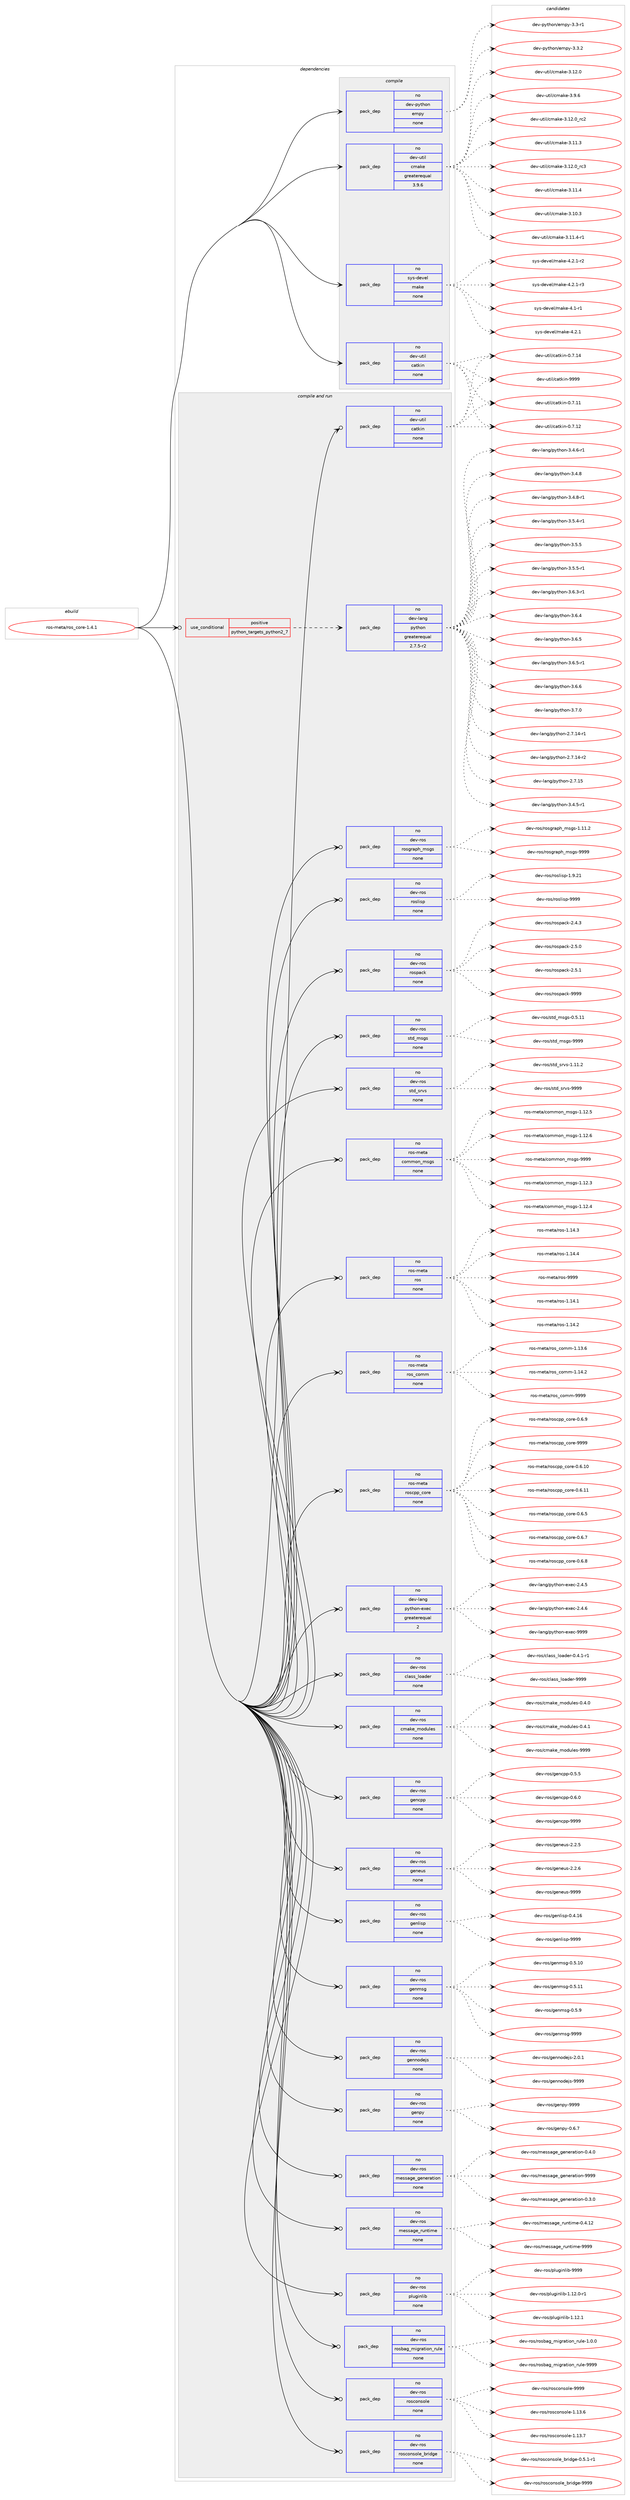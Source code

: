 digraph prolog {

# *************
# Graph options
# *************

newrank=true;
concentrate=true;
compound=true;
graph [rankdir=LR,fontname=Helvetica,fontsize=10,ranksep=1.5];#, ranksep=2.5, nodesep=0.2];
edge  [arrowhead=vee];
node  [fontname=Helvetica,fontsize=10];

# **********
# The ebuild
# **********

subgraph cluster_leftcol {
color=gray;
rank=same;
label=<<i>ebuild</i>>;
id [label="ros-meta/ros_core-1.4.1", color=red, width=4, href="../ros-meta/ros_core-1.4.1.svg"];
}

# ****************
# The dependencies
# ****************

subgraph cluster_midcol {
color=gray;
label=<<i>dependencies</i>>;
subgraph cluster_compile {
fillcolor="#eeeeee";
style=filled;
label=<<i>compile</i>>;
subgraph pack1159 {
dependency1606 [label=<<TABLE BORDER="0" CELLBORDER="1" CELLSPACING="0" CELLPADDING="4" WIDTH="220"><TR><TD ROWSPAN="6" CELLPADDING="30">pack_dep</TD></TR><TR><TD WIDTH="110">no</TD></TR><TR><TD>dev-python</TD></TR><TR><TD>empy</TD></TR><TR><TD>none</TD></TR><TR><TD></TD></TR></TABLE>>, shape=none, color=blue];
}
id:e -> dependency1606:w [weight=20,style="solid",arrowhead="vee"];
subgraph pack1160 {
dependency1607 [label=<<TABLE BORDER="0" CELLBORDER="1" CELLSPACING="0" CELLPADDING="4" WIDTH="220"><TR><TD ROWSPAN="6" CELLPADDING="30">pack_dep</TD></TR><TR><TD WIDTH="110">no</TD></TR><TR><TD>dev-util</TD></TR><TR><TD>catkin</TD></TR><TR><TD>none</TD></TR><TR><TD></TD></TR></TABLE>>, shape=none, color=blue];
}
id:e -> dependency1607:w [weight=20,style="solid",arrowhead="vee"];
subgraph pack1161 {
dependency1608 [label=<<TABLE BORDER="0" CELLBORDER="1" CELLSPACING="0" CELLPADDING="4" WIDTH="220"><TR><TD ROWSPAN="6" CELLPADDING="30">pack_dep</TD></TR><TR><TD WIDTH="110">no</TD></TR><TR><TD>dev-util</TD></TR><TR><TD>cmake</TD></TR><TR><TD>greaterequal</TD></TR><TR><TD>3.9.6</TD></TR></TABLE>>, shape=none, color=blue];
}
id:e -> dependency1608:w [weight=20,style="solid",arrowhead="vee"];
subgraph pack1162 {
dependency1609 [label=<<TABLE BORDER="0" CELLBORDER="1" CELLSPACING="0" CELLPADDING="4" WIDTH="220"><TR><TD ROWSPAN="6" CELLPADDING="30">pack_dep</TD></TR><TR><TD WIDTH="110">no</TD></TR><TR><TD>sys-devel</TD></TR><TR><TD>make</TD></TR><TR><TD>none</TD></TR><TR><TD></TD></TR></TABLE>>, shape=none, color=blue];
}
id:e -> dependency1609:w [weight=20,style="solid",arrowhead="vee"];
}
subgraph cluster_compileandrun {
fillcolor="#eeeeee";
style=filled;
label=<<i>compile and run</i>>;
subgraph cond416 {
dependency1610 [label=<<TABLE BORDER="0" CELLBORDER="1" CELLSPACING="0" CELLPADDING="4"><TR><TD ROWSPAN="3" CELLPADDING="10">use_conditional</TD></TR><TR><TD>positive</TD></TR><TR><TD>python_targets_python2_7</TD></TR></TABLE>>, shape=none, color=red];
subgraph pack1163 {
dependency1611 [label=<<TABLE BORDER="0" CELLBORDER="1" CELLSPACING="0" CELLPADDING="4" WIDTH="220"><TR><TD ROWSPAN="6" CELLPADDING="30">pack_dep</TD></TR><TR><TD WIDTH="110">no</TD></TR><TR><TD>dev-lang</TD></TR><TR><TD>python</TD></TR><TR><TD>greaterequal</TD></TR><TR><TD>2.7.5-r2</TD></TR></TABLE>>, shape=none, color=blue];
}
dependency1610:e -> dependency1611:w [weight=20,style="dashed",arrowhead="vee"];
}
id:e -> dependency1610:w [weight=20,style="solid",arrowhead="odotvee"];
subgraph pack1164 {
dependency1612 [label=<<TABLE BORDER="0" CELLBORDER="1" CELLSPACING="0" CELLPADDING="4" WIDTH="220"><TR><TD ROWSPAN="6" CELLPADDING="30">pack_dep</TD></TR><TR><TD WIDTH="110">no</TD></TR><TR><TD>dev-lang</TD></TR><TR><TD>python-exec</TD></TR><TR><TD>greaterequal</TD></TR><TR><TD>2</TD></TR></TABLE>>, shape=none, color=blue];
}
id:e -> dependency1612:w [weight=20,style="solid",arrowhead="odotvee"];
subgraph pack1165 {
dependency1613 [label=<<TABLE BORDER="0" CELLBORDER="1" CELLSPACING="0" CELLPADDING="4" WIDTH="220"><TR><TD ROWSPAN="6" CELLPADDING="30">pack_dep</TD></TR><TR><TD WIDTH="110">no</TD></TR><TR><TD>dev-ros</TD></TR><TR><TD>class_loader</TD></TR><TR><TD>none</TD></TR><TR><TD></TD></TR></TABLE>>, shape=none, color=blue];
}
id:e -> dependency1613:w [weight=20,style="solid",arrowhead="odotvee"];
subgraph pack1166 {
dependency1614 [label=<<TABLE BORDER="0" CELLBORDER="1" CELLSPACING="0" CELLPADDING="4" WIDTH="220"><TR><TD ROWSPAN="6" CELLPADDING="30">pack_dep</TD></TR><TR><TD WIDTH="110">no</TD></TR><TR><TD>dev-ros</TD></TR><TR><TD>cmake_modules</TD></TR><TR><TD>none</TD></TR><TR><TD></TD></TR></TABLE>>, shape=none, color=blue];
}
id:e -> dependency1614:w [weight=20,style="solid",arrowhead="odotvee"];
subgraph pack1167 {
dependency1615 [label=<<TABLE BORDER="0" CELLBORDER="1" CELLSPACING="0" CELLPADDING="4" WIDTH="220"><TR><TD ROWSPAN="6" CELLPADDING="30">pack_dep</TD></TR><TR><TD WIDTH="110">no</TD></TR><TR><TD>dev-ros</TD></TR><TR><TD>gencpp</TD></TR><TR><TD>none</TD></TR><TR><TD></TD></TR></TABLE>>, shape=none, color=blue];
}
id:e -> dependency1615:w [weight=20,style="solid",arrowhead="odotvee"];
subgraph pack1168 {
dependency1616 [label=<<TABLE BORDER="0" CELLBORDER="1" CELLSPACING="0" CELLPADDING="4" WIDTH="220"><TR><TD ROWSPAN="6" CELLPADDING="30">pack_dep</TD></TR><TR><TD WIDTH="110">no</TD></TR><TR><TD>dev-ros</TD></TR><TR><TD>geneus</TD></TR><TR><TD>none</TD></TR><TR><TD></TD></TR></TABLE>>, shape=none, color=blue];
}
id:e -> dependency1616:w [weight=20,style="solid",arrowhead="odotvee"];
subgraph pack1169 {
dependency1617 [label=<<TABLE BORDER="0" CELLBORDER="1" CELLSPACING="0" CELLPADDING="4" WIDTH="220"><TR><TD ROWSPAN="6" CELLPADDING="30">pack_dep</TD></TR><TR><TD WIDTH="110">no</TD></TR><TR><TD>dev-ros</TD></TR><TR><TD>genlisp</TD></TR><TR><TD>none</TD></TR><TR><TD></TD></TR></TABLE>>, shape=none, color=blue];
}
id:e -> dependency1617:w [weight=20,style="solid",arrowhead="odotvee"];
subgraph pack1170 {
dependency1618 [label=<<TABLE BORDER="0" CELLBORDER="1" CELLSPACING="0" CELLPADDING="4" WIDTH="220"><TR><TD ROWSPAN="6" CELLPADDING="30">pack_dep</TD></TR><TR><TD WIDTH="110">no</TD></TR><TR><TD>dev-ros</TD></TR><TR><TD>genmsg</TD></TR><TR><TD>none</TD></TR><TR><TD></TD></TR></TABLE>>, shape=none, color=blue];
}
id:e -> dependency1618:w [weight=20,style="solid",arrowhead="odotvee"];
subgraph pack1171 {
dependency1619 [label=<<TABLE BORDER="0" CELLBORDER="1" CELLSPACING="0" CELLPADDING="4" WIDTH="220"><TR><TD ROWSPAN="6" CELLPADDING="30">pack_dep</TD></TR><TR><TD WIDTH="110">no</TD></TR><TR><TD>dev-ros</TD></TR><TR><TD>gennodejs</TD></TR><TR><TD>none</TD></TR><TR><TD></TD></TR></TABLE>>, shape=none, color=blue];
}
id:e -> dependency1619:w [weight=20,style="solid",arrowhead="odotvee"];
subgraph pack1172 {
dependency1620 [label=<<TABLE BORDER="0" CELLBORDER="1" CELLSPACING="0" CELLPADDING="4" WIDTH="220"><TR><TD ROWSPAN="6" CELLPADDING="30">pack_dep</TD></TR><TR><TD WIDTH="110">no</TD></TR><TR><TD>dev-ros</TD></TR><TR><TD>genpy</TD></TR><TR><TD>none</TD></TR><TR><TD></TD></TR></TABLE>>, shape=none, color=blue];
}
id:e -> dependency1620:w [weight=20,style="solid",arrowhead="odotvee"];
subgraph pack1173 {
dependency1621 [label=<<TABLE BORDER="0" CELLBORDER="1" CELLSPACING="0" CELLPADDING="4" WIDTH="220"><TR><TD ROWSPAN="6" CELLPADDING="30">pack_dep</TD></TR><TR><TD WIDTH="110">no</TD></TR><TR><TD>dev-ros</TD></TR><TR><TD>message_generation</TD></TR><TR><TD>none</TD></TR><TR><TD></TD></TR></TABLE>>, shape=none, color=blue];
}
id:e -> dependency1621:w [weight=20,style="solid",arrowhead="odotvee"];
subgraph pack1174 {
dependency1622 [label=<<TABLE BORDER="0" CELLBORDER="1" CELLSPACING="0" CELLPADDING="4" WIDTH="220"><TR><TD ROWSPAN="6" CELLPADDING="30">pack_dep</TD></TR><TR><TD WIDTH="110">no</TD></TR><TR><TD>dev-ros</TD></TR><TR><TD>message_runtime</TD></TR><TR><TD>none</TD></TR><TR><TD></TD></TR></TABLE>>, shape=none, color=blue];
}
id:e -> dependency1622:w [weight=20,style="solid",arrowhead="odotvee"];
subgraph pack1175 {
dependency1623 [label=<<TABLE BORDER="0" CELLBORDER="1" CELLSPACING="0" CELLPADDING="4" WIDTH="220"><TR><TD ROWSPAN="6" CELLPADDING="30">pack_dep</TD></TR><TR><TD WIDTH="110">no</TD></TR><TR><TD>dev-ros</TD></TR><TR><TD>pluginlib</TD></TR><TR><TD>none</TD></TR><TR><TD></TD></TR></TABLE>>, shape=none, color=blue];
}
id:e -> dependency1623:w [weight=20,style="solid",arrowhead="odotvee"];
subgraph pack1176 {
dependency1624 [label=<<TABLE BORDER="0" CELLBORDER="1" CELLSPACING="0" CELLPADDING="4" WIDTH="220"><TR><TD ROWSPAN="6" CELLPADDING="30">pack_dep</TD></TR><TR><TD WIDTH="110">no</TD></TR><TR><TD>dev-ros</TD></TR><TR><TD>rosbag_migration_rule</TD></TR><TR><TD>none</TD></TR><TR><TD></TD></TR></TABLE>>, shape=none, color=blue];
}
id:e -> dependency1624:w [weight=20,style="solid",arrowhead="odotvee"];
subgraph pack1177 {
dependency1625 [label=<<TABLE BORDER="0" CELLBORDER="1" CELLSPACING="0" CELLPADDING="4" WIDTH="220"><TR><TD ROWSPAN="6" CELLPADDING="30">pack_dep</TD></TR><TR><TD WIDTH="110">no</TD></TR><TR><TD>dev-ros</TD></TR><TR><TD>rosconsole</TD></TR><TR><TD>none</TD></TR><TR><TD></TD></TR></TABLE>>, shape=none, color=blue];
}
id:e -> dependency1625:w [weight=20,style="solid",arrowhead="odotvee"];
subgraph pack1178 {
dependency1626 [label=<<TABLE BORDER="0" CELLBORDER="1" CELLSPACING="0" CELLPADDING="4" WIDTH="220"><TR><TD ROWSPAN="6" CELLPADDING="30">pack_dep</TD></TR><TR><TD WIDTH="110">no</TD></TR><TR><TD>dev-ros</TD></TR><TR><TD>rosconsole_bridge</TD></TR><TR><TD>none</TD></TR><TR><TD></TD></TR></TABLE>>, shape=none, color=blue];
}
id:e -> dependency1626:w [weight=20,style="solid",arrowhead="odotvee"];
subgraph pack1179 {
dependency1627 [label=<<TABLE BORDER="0" CELLBORDER="1" CELLSPACING="0" CELLPADDING="4" WIDTH="220"><TR><TD ROWSPAN="6" CELLPADDING="30">pack_dep</TD></TR><TR><TD WIDTH="110">no</TD></TR><TR><TD>dev-ros</TD></TR><TR><TD>rosgraph_msgs</TD></TR><TR><TD>none</TD></TR><TR><TD></TD></TR></TABLE>>, shape=none, color=blue];
}
id:e -> dependency1627:w [weight=20,style="solid",arrowhead="odotvee"];
subgraph pack1180 {
dependency1628 [label=<<TABLE BORDER="0" CELLBORDER="1" CELLSPACING="0" CELLPADDING="4" WIDTH="220"><TR><TD ROWSPAN="6" CELLPADDING="30">pack_dep</TD></TR><TR><TD WIDTH="110">no</TD></TR><TR><TD>dev-ros</TD></TR><TR><TD>roslisp</TD></TR><TR><TD>none</TD></TR><TR><TD></TD></TR></TABLE>>, shape=none, color=blue];
}
id:e -> dependency1628:w [weight=20,style="solid",arrowhead="odotvee"];
subgraph pack1181 {
dependency1629 [label=<<TABLE BORDER="0" CELLBORDER="1" CELLSPACING="0" CELLPADDING="4" WIDTH="220"><TR><TD ROWSPAN="6" CELLPADDING="30">pack_dep</TD></TR><TR><TD WIDTH="110">no</TD></TR><TR><TD>dev-ros</TD></TR><TR><TD>rospack</TD></TR><TR><TD>none</TD></TR><TR><TD></TD></TR></TABLE>>, shape=none, color=blue];
}
id:e -> dependency1629:w [weight=20,style="solid",arrowhead="odotvee"];
subgraph pack1182 {
dependency1630 [label=<<TABLE BORDER="0" CELLBORDER="1" CELLSPACING="0" CELLPADDING="4" WIDTH="220"><TR><TD ROWSPAN="6" CELLPADDING="30">pack_dep</TD></TR><TR><TD WIDTH="110">no</TD></TR><TR><TD>dev-ros</TD></TR><TR><TD>std_msgs</TD></TR><TR><TD>none</TD></TR><TR><TD></TD></TR></TABLE>>, shape=none, color=blue];
}
id:e -> dependency1630:w [weight=20,style="solid",arrowhead="odotvee"];
subgraph pack1183 {
dependency1631 [label=<<TABLE BORDER="0" CELLBORDER="1" CELLSPACING="0" CELLPADDING="4" WIDTH="220"><TR><TD ROWSPAN="6" CELLPADDING="30">pack_dep</TD></TR><TR><TD WIDTH="110">no</TD></TR><TR><TD>dev-ros</TD></TR><TR><TD>std_srvs</TD></TR><TR><TD>none</TD></TR><TR><TD></TD></TR></TABLE>>, shape=none, color=blue];
}
id:e -> dependency1631:w [weight=20,style="solid",arrowhead="odotvee"];
subgraph pack1184 {
dependency1632 [label=<<TABLE BORDER="0" CELLBORDER="1" CELLSPACING="0" CELLPADDING="4" WIDTH="220"><TR><TD ROWSPAN="6" CELLPADDING="30">pack_dep</TD></TR><TR><TD WIDTH="110">no</TD></TR><TR><TD>dev-util</TD></TR><TR><TD>catkin</TD></TR><TR><TD>none</TD></TR><TR><TD></TD></TR></TABLE>>, shape=none, color=blue];
}
id:e -> dependency1632:w [weight=20,style="solid",arrowhead="odotvee"];
subgraph pack1185 {
dependency1633 [label=<<TABLE BORDER="0" CELLBORDER="1" CELLSPACING="0" CELLPADDING="4" WIDTH="220"><TR><TD ROWSPAN="6" CELLPADDING="30">pack_dep</TD></TR><TR><TD WIDTH="110">no</TD></TR><TR><TD>ros-meta</TD></TR><TR><TD>common_msgs</TD></TR><TR><TD>none</TD></TR><TR><TD></TD></TR></TABLE>>, shape=none, color=blue];
}
id:e -> dependency1633:w [weight=20,style="solid",arrowhead="odotvee"];
subgraph pack1186 {
dependency1634 [label=<<TABLE BORDER="0" CELLBORDER="1" CELLSPACING="0" CELLPADDING="4" WIDTH="220"><TR><TD ROWSPAN="6" CELLPADDING="30">pack_dep</TD></TR><TR><TD WIDTH="110">no</TD></TR><TR><TD>ros-meta</TD></TR><TR><TD>ros</TD></TR><TR><TD>none</TD></TR><TR><TD></TD></TR></TABLE>>, shape=none, color=blue];
}
id:e -> dependency1634:w [weight=20,style="solid",arrowhead="odotvee"];
subgraph pack1187 {
dependency1635 [label=<<TABLE BORDER="0" CELLBORDER="1" CELLSPACING="0" CELLPADDING="4" WIDTH="220"><TR><TD ROWSPAN="6" CELLPADDING="30">pack_dep</TD></TR><TR><TD WIDTH="110">no</TD></TR><TR><TD>ros-meta</TD></TR><TR><TD>ros_comm</TD></TR><TR><TD>none</TD></TR><TR><TD></TD></TR></TABLE>>, shape=none, color=blue];
}
id:e -> dependency1635:w [weight=20,style="solid",arrowhead="odotvee"];
subgraph pack1188 {
dependency1636 [label=<<TABLE BORDER="0" CELLBORDER="1" CELLSPACING="0" CELLPADDING="4" WIDTH="220"><TR><TD ROWSPAN="6" CELLPADDING="30">pack_dep</TD></TR><TR><TD WIDTH="110">no</TD></TR><TR><TD>ros-meta</TD></TR><TR><TD>roscpp_core</TD></TR><TR><TD>none</TD></TR><TR><TD></TD></TR></TABLE>>, shape=none, color=blue];
}
id:e -> dependency1636:w [weight=20,style="solid",arrowhead="odotvee"];
}
subgraph cluster_run {
fillcolor="#eeeeee";
style=filled;
label=<<i>run</i>>;
}
}

# **************
# The candidates
# **************

subgraph cluster_choices {
rank=same;
color=gray;
label=<<i>candidates</i>>;

subgraph choice1159 {
color=black;
nodesep=1;
choice1001011184511212111610411111047101109112121455146514511449 [label="dev-python/empy-3.3-r1", color=red, width=4,href="../dev-python/empy-3.3-r1.svg"];
choice1001011184511212111610411111047101109112121455146514650 [label="dev-python/empy-3.3.2", color=red, width=4,href="../dev-python/empy-3.3.2.svg"];
dependency1606:e -> choice1001011184511212111610411111047101109112121455146514511449:w [style=dotted,weight="100"];
dependency1606:e -> choice1001011184511212111610411111047101109112121455146514650:w [style=dotted,weight="100"];
}
subgraph choice1160 {
color=black;
nodesep=1;
choice1001011184511711610510847999711610710511045484655464949 [label="dev-util/catkin-0.7.11", color=red, width=4,href="../dev-util/catkin-0.7.11.svg"];
choice1001011184511711610510847999711610710511045484655464950 [label="dev-util/catkin-0.7.12", color=red, width=4,href="../dev-util/catkin-0.7.12.svg"];
choice1001011184511711610510847999711610710511045484655464952 [label="dev-util/catkin-0.7.14", color=red, width=4,href="../dev-util/catkin-0.7.14.svg"];
choice100101118451171161051084799971161071051104557575757 [label="dev-util/catkin-9999", color=red, width=4,href="../dev-util/catkin-9999.svg"];
dependency1607:e -> choice1001011184511711610510847999711610710511045484655464949:w [style=dotted,weight="100"];
dependency1607:e -> choice1001011184511711610510847999711610710511045484655464950:w [style=dotted,weight="100"];
dependency1607:e -> choice1001011184511711610510847999711610710511045484655464952:w [style=dotted,weight="100"];
dependency1607:e -> choice100101118451171161051084799971161071051104557575757:w [style=dotted,weight="100"];
}
subgraph choice1161 {
color=black;
nodesep=1;
choice1001011184511711610510847991099710710145514649504648951149950 [label="dev-util/cmake-3.12.0_rc2", color=red, width=4,href="../dev-util/cmake-3.12.0_rc2.svg"];
choice1001011184511711610510847991099710710145514649494651 [label="dev-util/cmake-3.11.3", color=red, width=4,href="../dev-util/cmake-3.11.3.svg"];
choice1001011184511711610510847991099710710145514649504648951149951 [label="dev-util/cmake-3.12.0_rc3", color=red, width=4,href="../dev-util/cmake-3.12.0_rc3.svg"];
choice1001011184511711610510847991099710710145514649494652 [label="dev-util/cmake-3.11.4", color=red, width=4,href="../dev-util/cmake-3.11.4.svg"];
choice1001011184511711610510847991099710710145514649484651 [label="dev-util/cmake-3.10.3", color=red, width=4,href="../dev-util/cmake-3.10.3.svg"];
choice10010111845117116105108479910997107101455146494946524511449 [label="dev-util/cmake-3.11.4-r1", color=red, width=4,href="../dev-util/cmake-3.11.4-r1.svg"];
choice1001011184511711610510847991099710710145514649504648 [label="dev-util/cmake-3.12.0", color=red, width=4,href="../dev-util/cmake-3.12.0.svg"];
choice10010111845117116105108479910997107101455146574654 [label="dev-util/cmake-3.9.6", color=red, width=4,href="../dev-util/cmake-3.9.6.svg"];
dependency1608:e -> choice1001011184511711610510847991099710710145514649504648951149950:w [style=dotted,weight="100"];
dependency1608:e -> choice1001011184511711610510847991099710710145514649494651:w [style=dotted,weight="100"];
dependency1608:e -> choice1001011184511711610510847991099710710145514649504648951149951:w [style=dotted,weight="100"];
dependency1608:e -> choice1001011184511711610510847991099710710145514649494652:w [style=dotted,weight="100"];
dependency1608:e -> choice1001011184511711610510847991099710710145514649484651:w [style=dotted,weight="100"];
dependency1608:e -> choice10010111845117116105108479910997107101455146494946524511449:w [style=dotted,weight="100"];
dependency1608:e -> choice1001011184511711610510847991099710710145514649504648:w [style=dotted,weight="100"];
dependency1608:e -> choice10010111845117116105108479910997107101455146574654:w [style=dotted,weight="100"];
}
subgraph choice1162 {
color=black;
nodesep=1;
choice115121115451001011181011084710997107101455246494511449 [label="sys-devel/make-4.1-r1", color=red, width=4,href="../sys-devel/make-4.1-r1.svg"];
choice115121115451001011181011084710997107101455246504649 [label="sys-devel/make-4.2.1", color=red, width=4,href="../sys-devel/make-4.2.1.svg"];
choice1151211154510010111810110847109971071014552465046494511450 [label="sys-devel/make-4.2.1-r2", color=red, width=4,href="../sys-devel/make-4.2.1-r2.svg"];
choice1151211154510010111810110847109971071014552465046494511451 [label="sys-devel/make-4.2.1-r3", color=red, width=4,href="../sys-devel/make-4.2.1-r3.svg"];
dependency1609:e -> choice115121115451001011181011084710997107101455246494511449:w [style=dotted,weight="100"];
dependency1609:e -> choice115121115451001011181011084710997107101455246504649:w [style=dotted,weight="100"];
dependency1609:e -> choice1151211154510010111810110847109971071014552465046494511450:w [style=dotted,weight="100"];
dependency1609:e -> choice1151211154510010111810110847109971071014552465046494511451:w [style=dotted,weight="100"];
}
subgraph choice1163 {
color=black;
nodesep=1;
choice100101118451089711010347112121116104111110455046554649524511449 [label="dev-lang/python-2.7.14-r1", color=red, width=4,href="../dev-lang/python-2.7.14-r1.svg"];
choice100101118451089711010347112121116104111110455046554649524511450 [label="dev-lang/python-2.7.14-r2", color=red, width=4,href="../dev-lang/python-2.7.14-r2.svg"];
choice10010111845108971101034711212111610411111045504655464953 [label="dev-lang/python-2.7.15", color=red, width=4,href="../dev-lang/python-2.7.15.svg"];
choice1001011184510897110103471121211161041111104551465246534511449 [label="dev-lang/python-3.4.5-r1", color=red, width=4,href="../dev-lang/python-3.4.5-r1.svg"];
choice1001011184510897110103471121211161041111104551465246544511449 [label="dev-lang/python-3.4.6-r1", color=red, width=4,href="../dev-lang/python-3.4.6-r1.svg"];
choice100101118451089711010347112121116104111110455146524656 [label="dev-lang/python-3.4.8", color=red, width=4,href="../dev-lang/python-3.4.8.svg"];
choice1001011184510897110103471121211161041111104551465246564511449 [label="dev-lang/python-3.4.8-r1", color=red, width=4,href="../dev-lang/python-3.4.8-r1.svg"];
choice1001011184510897110103471121211161041111104551465346524511449 [label="dev-lang/python-3.5.4-r1", color=red, width=4,href="../dev-lang/python-3.5.4-r1.svg"];
choice100101118451089711010347112121116104111110455146534653 [label="dev-lang/python-3.5.5", color=red, width=4,href="../dev-lang/python-3.5.5.svg"];
choice1001011184510897110103471121211161041111104551465346534511449 [label="dev-lang/python-3.5.5-r1", color=red, width=4,href="../dev-lang/python-3.5.5-r1.svg"];
choice1001011184510897110103471121211161041111104551465446514511449 [label="dev-lang/python-3.6.3-r1", color=red, width=4,href="../dev-lang/python-3.6.3-r1.svg"];
choice100101118451089711010347112121116104111110455146544652 [label="dev-lang/python-3.6.4", color=red, width=4,href="../dev-lang/python-3.6.4.svg"];
choice100101118451089711010347112121116104111110455146544653 [label="dev-lang/python-3.6.5", color=red, width=4,href="../dev-lang/python-3.6.5.svg"];
choice1001011184510897110103471121211161041111104551465446534511449 [label="dev-lang/python-3.6.5-r1", color=red, width=4,href="../dev-lang/python-3.6.5-r1.svg"];
choice100101118451089711010347112121116104111110455146544654 [label="dev-lang/python-3.6.6", color=red, width=4,href="../dev-lang/python-3.6.6.svg"];
choice100101118451089711010347112121116104111110455146554648 [label="dev-lang/python-3.7.0", color=red, width=4,href="../dev-lang/python-3.7.0.svg"];
dependency1611:e -> choice100101118451089711010347112121116104111110455046554649524511449:w [style=dotted,weight="100"];
dependency1611:e -> choice100101118451089711010347112121116104111110455046554649524511450:w [style=dotted,weight="100"];
dependency1611:e -> choice10010111845108971101034711212111610411111045504655464953:w [style=dotted,weight="100"];
dependency1611:e -> choice1001011184510897110103471121211161041111104551465246534511449:w [style=dotted,weight="100"];
dependency1611:e -> choice1001011184510897110103471121211161041111104551465246544511449:w [style=dotted,weight="100"];
dependency1611:e -> choice100101118451089711010347112121116104111110455146524656:w [style=dotted,weight="100"];
dependency1611:e -> choice1001011184510897110103471121211161041111104551465246564511449:w [style=dotted,weight="100"];
dependency1611:e -> choice1001011184510897110103471121211161041111104551465346524511449:w [style=dotted,weight="100"];
dependency1611:e -> choice100101118451089711010347112121116104111110455146534653:w [style=dotted,weight="100"];
dependency1611:e -> choice1001011184510897110103471121211161041111104551465346534511449:w [style=dotted,weight="100"];
dependency1611:e -> choice1001011184510897110103471121211161041111104551465446514511449:w [style=dotted,weight="100"];
dependency1611:e -> choice100101118451089711010347112121116104111110455146544652:w [style=dotted,weight="100"];
dependency1611:e -> choice100101118451089711010347112121116104111110455146544653:w [style=dotted,weight="100"];
dependency1611:e -> choice1001011184510897110103471121211161041111104551465446534511449:w [style=dotted,weight="100"];
dependency1611:e -> choice100101118451089711010347112121116104111110455146544654:w [style=dotted,weight="100"];
dependency1611:e -> choice100101118451089711010347112121116104111110455146554648:w [style=dotted,weight="100"];
}
subgraph choice1164 {
color=black;
nodesep=1;
choice1001011184510897110103471121211161041111104510112010199455046524653 [label="dev-lang/python-exec-2.4.5", color=red, width=4,href="../dev-lang/python-exec-2.4.5.svg"];
choice1001011184510897110103471121211161041111104510112010199455046524654 [label="dev-lang/python-exec-2.4.6", color=red, width=4,href="../dev-lang/python-exec-2.4.6.svg"];
choice10010111845108971101034711212111610411111045101120101994557575757 [label="dev-lang/python-exec-9999", color=red, width=4,href="../dev-lang/python-exec-9999.svg"];
dependency1612:e -> choice1001011184510897110103471121211161041111104510112010199455046524653:w [style=dotted,weight="100"];
dependency1612:e -> choice1001011184510897110103471121211161041111104510112010199455046524654:w [style=dotted,weight="100"];
dependency1612:e -> choice10010111845108971101034711212111610411111045101120101994557575757:w [style=dotted,weight="100"];
}
subgraph choice1165 {
color=black;
nodesep=1;
choice1001011184511411111547991089711511595108111971001011144548465246494511449 [label="dev-ros/class_loader-0.4.1-r1", color=red, width=4,href="../dev-ros/class_loader-0.4.1-r1.svg"];
choice1001011184511411111547991089711511595108111971001011144557575757 [label="dev-ros/class_loader-9999", color=red, width=4,href="../dev-ros/class_loader-9999.svg"];
dependency1613:e -> choice1001011184511411111547991089711511595108111971001011144548465246494511449:w [style=dotted,weight="100"];
dependency1613:e -> choice1001011184511411111547991089711511595108111971001011144557575757:w [style=dotted,weight="100"];
}
subgraph choice1166 {
color=black;
nodesep=1;
choice1001011184511411111547991099710710195109111100117108101115454846524648 [label="dev-ros/cmake_modules-0.4.0", color=red, width=4,href="../dev-ros/cmake_modules-0.4.0.svg"];
choice1001011184511411111547991099710710195109111100117108101115454846524649 [label="dev-ros/cmake_modules-0.4.1", color=red, width=4,href="../dev-ros/cmake_modules-0.4.1.svg"];
choice10010111845114111115479910997107101951091111001171081011154557575757 [label="dev-ros/cmake_modules-9999", color=red, width=4,href="../dev-ros/cmake_modules-9999.svg"];
dependency1614:e -> choice1001011184511411111547991099710710195109111100117108101115454846524648:w [style=dotted,weight="100"];
dependency1614:e -> choice1001011184511411111547991099710710195109111100117108101115454846524649:w [style=dotted,weight="100"];
dependency1614:e -> choice10010111845114111115479910997107101951091111001171081011154557575757:w [style=dotted,weight="100"];
}
subgraph choice1167 {
color=black;
nodesep=1;
choice100101118451141111154710310111099112112454846534653 [label="dev-ros/gencpp-0.5.5", color=red, width=4,href="../dev-ros/gencpp-0.5.5.svg"];
choice100101118451141111154710310111099112112454846544648 [label="dev-ros/gencpp-0.6.0", color=red, width=4,href="../dev-ros/gencpp-0.6.0.svg"];
choice1001011184511411111547103101110991121124557575757 [label="dev-ros/gencpp-9999", color=red, width=4,href="../dev-ros/gencpp-9999.svg"];
dependency1615:e -> choice100101118451141111154710310111099112112454846534653:w [style=dotted,weight="100"];
dependency1615:e -> choice100101118451141111154710310111099112112454846544648:w [style=dotted,weight="100"];
dependency1615:e -> choice1001011184511411111547103101110991121124557575757:w [style=dotted,weight="100"];
}
subgraph choice1168 {
color=black;
nodesep=1;
choice1001011184511411111547103101110101117115455046504653 [label="dev-ros/geneus-2.2.5", color=red, width=4,href="../dev-ros/geneus-2.2.5.svg"];
choice1001011184511411111547103101110101117115455046504654 [label="dev-ros/geneus-2.2.6", color=red, width=4,href="../dev-ros/geneus-2.2.6.svg"];
choice10010111845114111115471031011101011171154557575757 [label="dev-ros/geneus-9999", color=red, width=4,href="../dev-ros/geneus-9999.svg"];
dependency1616:e -> choice1001011184511411111547103101110101117115455046504653:w [style=dotted,weight="100"];
dependency1616:e -> choice1001011184511411111547103101110101117115455046504654:w [style=dotted,weight="100"];
dependency1616:e -> choice10010111845114111115471031011101011171154557575757:w [style=dotted,weight="100"];
}
subgraph choice1169 {
color=black;
nodesep=1;
choice100101118451141111154710310111010810511511245484652464954 [label="dev-ros/genlisp-0.4.16", color=red, width=4,href="../dev-ros/genlisp-0.4.16.svg"];
choice10010111845114111115471031011101081051151124557575757 [label="dev-ros/genlisp-9999", color=red, width=4,href="../dev-ros/genlisp-9999.svg"];
dependency1617:e -> choice100101118451141111154710310111010810511511245484652464954:w [style=dotted,weight="100"];
dependency1617:e -> choice10010111845114111115471031011101081051151124557575757:w [style=dotted,weight="100"];
}
subgraph choice1170 {
color=black;
nodesep=1;
choice100101118451141111154710310111010911510345484653464948 [label="dev-ros/genmsg-0.5.10", color=red, width=4,href="../dev-ros/genmsg-0.5.10.svg"];
choice100101118451141111154710310111010911510345484653464949 [label="dev-ros/genmsg-0.5.11", color=red, width=4,href="../dev-ros/genmsg-0.5.11.svg"];
choice1001011184511411111547103101110109115103454846534657 [label="dev-ros/genmsg-0.5.9", color=red, width=4,href="../dev-ros/genmsg-0.5.9.svg"];
choice10010111845114111115471031011101091151034557575757 [label="dev-ros/genmsg-9999", color=red, width=4,href="../dev-ros/genmsg-9999.svg"];
dependency1618:e -> choice100101118451141111154710310111010911510345484653464948:w [style=dotted,weight="100"];
dependency1618:e -> choice100101118451141111154710310111010911510345484653464949:w [style=dotted,weight="100"];
dependency1618:e -> choice1001011184511411111547103101110109115103454846534657:w [style=dotted,weight="100"];
dependency1618:e -> choice10010111845114111115471031011101091151034557575757:w [style=dotted,weight="100"];
}
subgraph choice1171 {
color=black;
nodesep=1;
choice1001011184511411111547103101110110111100101106115455046484649 [label="dev-ros/gennodejs-2.0.1", color=red, width=4,href="../dev-ros/gennodejs-2.0.1.svg"];
choice10010111845114111115471031011101101111001011061154557575757 [label="dev-ros/gennodejs-9999", color=red, width=4,href="../dev-ros/gennodejs-9999.svg"];
dependency1619:e -> choice1001011184511411111547103101110110111100101106115455046484649:w [style=dotted,weight="100"];
dependency1619:e -> choice10010111845114111115471031011101101111001011061154557575757:w [style=dotted,weight="100"];
}
subgraph choice1172 {
color=black;
nodesep=1;
choice1001011184511411111547103101110112121454846544655 [label="dev-ros/genpy-0.6.7", color=red, width=4,href="../dev-ros/genpy-0.6.7.svg"];
choice10010111845114111115471031011101121214557575757 [label="dev-ros/genpy-9999", color=red, width=4,href="../dev-ros/genpy-9999.svg"];
dependency1620:e -> choice1001011184511411111547103101110112121454846544655:w [style=dotted,weight="100"];
dependency1620:e -> choice10010111845114111115471031011101121214557575757:w [style=dotted,weight="100"];
}
subgraph choice1173 {
color=black;
nodesep=1;
choice1001011184511411111547109101115115971031019510310111010111497116105111110454846514648 [label="dev-ros/message_generation-0.3.0", color=red, width=4,href="../dev-ros/message_generation-0.3.0.svg"];
choice1001011184511411111547109101115115971031019510310111010111497116105111110454846524648 [label="dev-ros/message_generation-0.4.0", color=red, width=4,href="../dev-ros/message_generation-0.4.0.svg"];
choice10010111845114111115471091011151159710310195103101110101114971161051111104557575757 [label="dev-ros/message_generation-9999", color=red, width=4,href="../dev-ros/message_generation-9999.svg"];
dependency1621:e -> choice1001011184511411111547109101115115971031019510310111010111497116105111110454846514648:w [style=dotted,weight="100"];
dependency1621:e -> choice1001011184511411111547109101115115971031019510310111010111497116105111110454846524648:w [style=dotted,weight="100"];
dependency1621:e -> choice10010111845114111115471091011151159710310195103101110101114971161051111104557575757:w [style=dotted,weight="100"];
}
subgraph choice1174 {
color=black;
nodesep=1;
choice1001011184511411111547109101115115971031019511411711011610510910145484652464950 [label="dev-ros/message_runtime-0.4.12", color=red, width=4,href="../dev-ros/message_runtime-0.4.12.svg"];
choice100101118451141111154710910111511597103101951141171101161051091014557575757 [label="dev-ros/message_runtime-9999", color=red, width=4,href="../dev-ros/message_runtime-9999.svg"];
dependency1622:e -> choice1001011184511411111547109101115115971031019511411711011610510910145484652464950:w [style=dotted,weight="100"];
dependency1622:e -> choice100101118451141111154710910111511597103101951141171101161051091014557575757:w [style=dotted,weight="100"];
}
subgraph choice1175 {
color=black;
nodesep=1;
choice100101118451141111154711210811710310511010810598454946495046484511449 [label="dev-ros/pluginlib-1.12.0-r1", color=red, width=4,href="../dev-ros/pluginlib-1.12.0-r1.svg"];
choice10010111845114111115471121081171031051101081059845494649504649 [label="dev-ros/pluginlib-1.12.1", color=red, width=4,href="../dev-ros/pluginlib-1.12.1.svg"];
choice1001011184511411111547112108117103105110108105984557575757 [label="dev-ros/pluginlib-9999", color=red, width=4,href="../dev-ros/pluginlib-9999.svg"];
dependency1623:e -> choice100101118451141111154711210811710310511010810598454946495046484511449:w [style=dotted,weight="100"];
dependency1623:e -> choice10010111845114111115471121081171031051101081059845494649504649:w [style=dotted,weight="100"];
dependency1623:e -> choice1001011184511411111547112108117103105110108105984557575757:w [style=dotted,weight="100"];
}
subgraph choice1176 {
color=black;
nodesep=1;
choice10010111845114111115471141111159897103951091051031149711610511111095114117108101454946484648 [label="dev-ros/rosbag_migration_rule-1.0.0", color=red, width=4,href="../dev-ros/rosbag_migration_rule-1.0.0.svg"];
choice100101118451141111154711411111598971039510910510311497116105111110951141171081014557575757 [label="dev-ros/rosbag_migration_rule-9999", color=red, width=4,href="../dev-ros/rosbag_migration_rule-9999.svg"];
dependency1624:e -> choice10010111845114111115471141111159897103951091051031149711610511111095114117108101454946484648:w [style=dotted,weight="100"];
dependency1624:e -> choice100101118451141111154711411111598971039510910510311497116105111110951141171081014557575757:w [style=dotted,weight="100"];
}
subgraph choice1177 {
color=black;
nodesep=1;
choice10010111845114111115471141111159911111011511110810145494649514654 [label="dev-ros/rosconsole-1.13.6", color=red, width=4,href="../dev-ros/rosconsole-1.13.6.svg"];
choice10010111845114111115471141111159911111011511110810145494649514655 [label="dev-ros/rosconsole-1.13.7", color=red, width=4,href="../dev-ros/rosconsole-1.13.7.svg"];
choice1001011184511411111547114111115991111101151111081014557575757 [label="dev-ros/rosconsole-9999", color=red, width=4,href="../dev-ros/rosconsole-9999.svg"];
dependency1625:e -> choice10010111845114111115471141111159911111011511110810145494649514654:w [style=dotted,weight="100"];
dependency1625:e -> choice10010111845114111115471141111159911111011511110810145494649514655:w [style=dotted,weight="100"];
dependency1625:e -> choice1001011184511411111547114111115991111101151111081014557575757:w [style=dotted,weight="100"];
}
subgraph choice1178 {
color=black;
nodesep=1;
choice10010111845114111115471141111159911111011511110810195981141051001031014548465346494511449 [label="dev-ros/rosconsole_bridge-0.5.1-r1", color=red, width=4,href="../dev-ros/rosconsole_bridge-0.5.1-r1.svg"];
choice10010111845114111115471141111159911111011511110810195981141051001031014557575757 [label="dev-ros/rosconsole_bridge-9999", color=red, width=4,href="../dev-ros/rosconsole_bridge-9999.svg"];
dependency1626:e -> choice10010111845114111115471141111159911111011511110810195981141051001031014548465346494511449:w [style=dotted,weight="100"];
dependency1626:e -> choice10010111845114111115471141111159911111011511110810195981141051001031014557575757:w [style=dotted,weight="100"];
}
subgraph choice1179 {
color=black;
nodesep=1;
choice1001011184511411111547114111115103114971121049510911510311545494649494650 [label="dev-ros/rosgraph_msgs-1.11.2", color=red, width=4,href="../dev-ros/rosgraph_msgs-1.11.2.svg"];
choice100101118451141111154711411111510311497112104951091151031154557575757 [label="dev-ros/rosgraph_msgs-9999", color=red, width=4,href="../dev-ros/rosgraph_msgs-9999.svg"];
dependency1627:e -> choice1001011184511411111547114111115103114971121049510911510311545494649494650:w [style=dotted,weight="100"];
dependency1627:e -> choice100101118451141111154711411111510311497112104951091151031154557575757:w [style=dotted,weight="100"];
}
subgraph choice1180 {
color=black;
nodesep=1;
choice100101118451141111154711411111510810511511245494657465049 [label="dev-ros/roslisp-1.9.21", color=red, width=4,href="../dev-ros/roslisp-1.9.21.svg"];
choice10010111845114111115471141111151081051151124557575757 [label="dev-ros/roslisp-9999", color=red, width=4,href="../dev-ros/roslisp-9999.svg"];
dependency1628:e -> choice100101118451141111154711411111510810511511245494657465049:w [style=dotted,weight="100"];
dependency1628:e -> choice10010111845114111115471141111151081051151124557575757:w [style=dotted,weight="100"];
}
subgraph choice1181 {
color=black;
nodesep=1;
choice10010111845114111115471141111151129799107455046524651 [label="dev-ros/rospack-2.4.3", color=red, width=4,href="../dev-ros/rospack-2.4.3.svg"];
choice10010111845114111115471141111151129799107455046534648 [label="dev-ros/rospack-2.5.0", color=red, width=4,href="../dev-ros/rospack-2.5.0.svg"];
choice10010111845114111115471141111151129799107455046534649 [label="dev-ros/rospack-2.5.1", color=red, width=4,href="../dev-ros/rospack-2.5.1.svg"];
choice100101118451141111154711411111511297991074557575757 [label="dev-ros/rospack-9999", color=red, width=4,href="../dev-ros/rospack-9999.svg"];
dependency1629:e -> choice10010111845114111115471141111151129799107455046524651:w [style=dotted,weight="100"];
dependency1629:e -> choice10010111845114111115471141111151129799107455046534648:w [style=dotted,weight="100"];
dependency1629:e -> choice10010111845114111115471141111151129799107455046534649:w [style=dotted,weight="100"];
dependency1629:e -> choice100101118451141111154711411111511297991074557575757:w [style=dotted,weight="100"];
}
subgraph choice1182 {
color=black;
nodesep=1;
choice10010111845114111115471151161009510911510311545484653464949 [label="dev-ros/std_msgs-0.5.11", color=red, width=4,href="../dev-ros/std_msgs-0.5.11.svg"];
choice1001011184511411111547115116100951091151031154557575757 [label="dev-ros/std_msgs-9999", color=red, width=4,href="../dev-ros/std_msgs-9999.svg"];
dependency1630:e -> choice10010111845114111115471151161009510911510311545484653464949:w [style=dotted,weight="100"];
dependency1630:e -> choice1001011184511411111547115116100951091151031154557575757:w [style=dotted,weight="100"];
}
subgraph choice1183 {
color=black;
nodesep=1;
choice10010111845114111115471151161009511511411811545494649494650 [label="dev-ros/std_srvs-1.11.2", color=red, width=4,href="../dev-ros/std_srvs-1.11.2.svg"];
choice1001011184511411111547115116100951151141181154557575757 [label="dev-ros/std_srvs-9999", color=red, width=4,href="../dev-ros/std_srvs-9999.svg"];
dependency1631:e -> choice10010111845114111115471151161009511511411811545494649494650:w [style=dotted,weight="100"];
dependency1631:e -> choice1001011184511411111547115116100951151141181154557575757:w [style=dotted,weight="100"];
}
subgraph choice1184 {
color=black;
nodesep=1;
choice1001011184511711610510847999711610710511045484655464949 [label="dev-util/catkin-0.7.11", color=red, width=4,href="../dev-util/catkin-0.7.11.svg"];
choice1001011184511711610510847999711610710511045484655464950 [label="dev-util/catkin-0.7.12", color=red, width=4,href="../dev-util/catkin-0.7.12.svg"];
choice1001011184511711610510847999711610710511045484655464952 [label="dev-util/catkin-0.7.14", color=red, width=4,href="../dev-util/catkin-0.7.14.svg"];
choice100101118451171161051084799971161071051104557575757 [label="dev-util/catkin-9999", color=red, width=4,href="../dev-util/catkin-9999.svg"];
dependency1632:e -> choice1001011184511711610510847999711610710511045484655464949:w [style=dotted,weight="100"];
dependency1632:e -> choice1001011184511711610510847999711610710511045484655464950:w [style=dotted,weight="100"];
dependency1632:e -> choice1001011184511711610510847999711610710511045484655464952:w [style=dotted,weight="100"];
dependency1632:e -> choice100101118451171161051084799971161071051104557575757:w [style=dotted,weight="100"];
}
subgraph choice1185 {
color=black;
nodesep=1;
choice114111115451091011169747991111091091111109510911510311545494649504651 [label="ros-meta/common_msgs-1.12.3", color=red, width=4,href="../ros-meta/common_msgs-1.12.3.svg"];
choice114111115451091011169747991111091091111109510911510311545494649504652 [label="ros-meta/common_msgs-1.12.4", color=red, width=4,href="../ros-meta/common_msgs-1.12.4.svg"];
choice114111115451091011169747991111091091111109510911510311545494649504653 [label="ros-meta/common_msgs-1.12.5", color=red, width=4,href="../ros-meta/common_msgs-1.12.5.svg"];
choice114111115451091011169747991111091091111109510911510311545494649504654 [label="ros-meta/common_msgs-1.12.6", color=red, width=4,href="../ros-meta/common_msgs-1.12.6.svg"];
choice11411111545109101116974799111109109111110951091151031154557575757 [label="ros-meta/common_msgs-9999", color=red, width=4,href="../ros-meta/common_msgs-9999.svg"];
dependency1633:e -> choice114111115451091011169747991111091091111109510911510311545494649504651:w [style=dotted,weight="100"];
dependency1633:e -> choice114111115451091011169747991111091091111109510911510311545494649504652:w [style=dotted,weight="100"];
dependency1633:e -> choice114111115451091011169747991111091091111109510911510311545494649504653:w [style=dotted,weight="100"];
dependency1633:e -> choice114111115451091011169747991111091091111109510911510311545494649504654:w [style=dotted,weight="100"];
dependency1633:e -> choice11411111545109101116974799111109109111110951091151031154557575757:w [style=dotted,weight="100"];
}
subgraph choice1186 {
color=black;
nodesep=1;
choice11411111545109101116974711411111545494649524649 [label="ros-meta/ros-1.14.1", color=red, width=4,href="../ros-meta/ros-1.14.1.svg"];
choice11411111545109101116974711411111545494649524650 [label="ros-meta/ros-1.14.2", color=red, width=4,href="../ros-meta/ros-1.14.2.svg"];
choice11411111545109101116974711411111545494649524651 [label="ros-meta/ros-1.14.3", color=red, width=4,href="../ros-meta/ros-1.14.3.svg"];
choice11411111545109101116974711411111545494649524652 [label="ros-meta/ros-1.14.4", color=red, width=4,href="../ros-meta/ros-1.14.4.svg"];
choice1141111154510910111697471141111154557575757 [label="ros-meta/ros-9999", color=red, width=4,href="../ros-meta/ros-9999.svg"];
dependency1634:e -> choice11411111545109101116974711411111545494649524649:w [style=dotted,weight="100"];
dependency1634:e -> choice11411111545109101116974711411111545494649524650:w [style=dotted,weight="100"];
dependency1634:e -> choice11411111545109101116974711411111545494649524651:w [style=dotted,weight="100"];
dependency1634:e -> choice11411111545109101116974711411111545494649524652:w [style=dotted,weight="100"];
dependency1634:e -> choice1141111154510910111697471141111154557575757:w [style=dotted,weight="100"];
}
subgraph choice1187 {
color=black;
nodesep=1;
choice114111115451091011169747114111115959911110910945494649514654 [label="ros-meta/ros_comm-1.13.6", color=red, width=4,href="../ros-meta/ros_comm-1.13.6.svg"];
choice114111115451091011169747114111115959911110910945494649524650 [label="ros-meta/ros_comm-1.14.2", color=red, width=4,href="../ros-meta/ros_comm-1.14.2.svg"];
choice11411111545109101116974711411111595991111091094557575757 [label="ros-meta/ros_comm-9999", color=red, width=4,href="../ros-meta/ros_comm-9999.svg"];
dependency1635:e -> choice114111115451091011169747114111115959911110910945494649514654:w [style=dotted,weight="100"];
dependency1635:e -> choice114111115451091011169747114111115959911110910945494649524650:w [style=dotted,weight="100"];
dependency1635:e -> choice11411111545109101116974711411111595991111091094557575757:w [style=dotted,weight="100"];
}
subgraph choice1188 {
color=black;
nodesep=1;
choice11411111545109101116974711411111599112112959911111410145484654464948 [label="ros-meta/roscpp_core-0.6.10", color=red, width=4,href="../ros-meta/roscpp_core-0.6.10.svg"];
choice11411111545109101116974711411111599112112959911111410145484654464949 [label="ros-meta/roscpp_core-0.6.11", color=red, width=4,href="../ros-meta/roscpp_core-0.6.11.svg"];
choice114111115451091011169747114111115991121129599111114101454846544653 [label="ros-meta/roscpp_core-0.6.5", color=red, width=4,href="../ros-meta/roscpp_core-0.6.5.svg"];
choice114111115451091011169747114111115991121129599111114101454846544655 [label="ros-meta/roscpp_core-0.6.7", color=red, width=4,href="../ros-meta/roscpp_core-0.6.7.svg"];
choice114111115451091011169747114111115991121129599111114101454846544656 [label="ros-meta/roscpp_core-0.6.8", color=red, width=4,href="../ros-meta/roscpp_core-0.6.8.svg"];
choice114111115451091011169747114111115991121129599111114101454846544657 [label="ros-meta/roscpp_core-0.6.9", color=red, width=4,href="../ros-meta/roscpp_core-0.6.9.svg"];
choice1141111154510910111697471141111159911211295991111141014557575757 [label="ros-meta/roscpp_core-9999", color=red, width=4,href="../ros-meta/roscpp_core-9999.svg"];
dependency1636:e -> choice11411111545109101116974711411111599112112959911111410145484654464948:w [style=dotted,weight="100"];
dependency1636:e -> choice11411111545109101116974711411111599112112959911111410145484654464949:w [style=dotted,weight="100"];
dependency1636:e -> choice114111115451091011169747114111115991121129599111114101454846544653:w [style=dotted,weight="100"];
dependency1636:e -> choice114111115451091011169747114111115991121129599111114101454846544655:w [style=dotted,weight="100"];
dependency1636:e -> choice114111115451091011169747114111115991121129599111114101454846544656:w [style=dotted,weight="100"];
dependency1636:e -> choice114111115451091011169747114111115991121129599111114101454846544657:w [style=dotted,weight="100"];
dependency1636:e -> choice1141111154510910111697471141111159911211295991111141014557575757:w [style=dotted,weight="100"];
}
}

}
